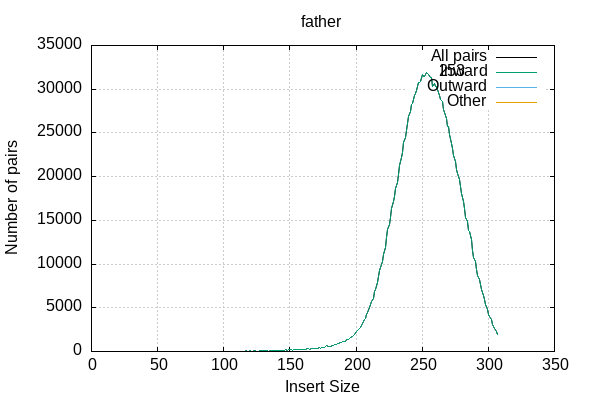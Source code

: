 
            set terminal png size 600,400 truecolor
            set output "./bamstat_plots/father-insert-size.png"
            set grid xtics ytics y2tics back lc rgb "#cccccc"
            set rmargin 5
            set label sprintf("%d",253) at 253+10,31957
            set ylabel  "Number of pairs"
            set xlabel  "Insert Size"
            set title "father"
            plot \
                '-' with lines lc rgb 'black' title 'All pairs', \
                '-' with lines title 'Inward', \
                '-' with lines title 'Outward', \
                '-' with lines title 'Other'
        0	5
1	0
2	0
3	0
4	0
5	0
6	0
7	0
8	0
9	0
10	0
11	0
12	0
13	0
14	0
15	0
16	0
17	0
18	2
19	0
20	0
21	1
22	1
23	0
24	1
25	0
26	0
27	0
28	0
29	0
30	0
31	0
32	3
33	0
34	1
35	0
36	0
37	0
38	0
39	0
40	1
41	0
42	1
43	0
44	1
45	0
46	0
47	0
48	0
49	0
50	0
51	0
52	0
53	0
54	0
55	0
56	2
57	0
58	0
59	0
60	0
61	0
62	0
63	0
64	0
65	0
66	1
67	0
68	0
69	0
70	0
71	0
72	0
73	3
74	0
75	0
76	1
77	0
78	0
79	0
80	0
81	2
82	1
83	1
84	0
85	0
86	0
87	1
88	3
89	0
90	1
91	0
92	3
93	1
94	10
95	6
96	8
97	3
98	6
99	17
100	24
101	2
102	10
103	27
104	10
105	24
106	35
107	30
108	26
109	10
110	25
111	29
112	11
113	24
114	45
115	31
116	44
117	67
118	37
119	40
120	61
121	47
122	49
123	68
124	74
125	37
126	43
127	81
128	59
129	68
130	67
131	94
132	71
133	85
134	48
135	89
136	70
137	109
138	112
139	90
140	104
141	85
142	118
143	113
144	113
145	108
146	124
147	176
148	137
149	202
150	199
151	186
152	159
153	177
154	208
155	198
156	195
157	219
158	283
159	253
160	244
161	263
162	244
163	314
164	334
165	276
166	318
167	328
168	366
169	382
170	397
171	362
172	460
173	390
174	447
175	467
176	473
177	526
178	650
179	563
180	593
181	611
182	708
183	719
184	759
185	817
186	901
187	898
188	1054
189	1013
190	1090
191	1134
192	1179
193	1359
194	1369
195	1533
196	1622
197	1708
198	1864
199	1920
200	2234
201	2380
202	2505
203	2759
204	2929
205	3164
206	3620
207	3745
208	4197
209	4404
210	5071
211	5326
212	5666
213	6100
214	6856
215	7120
216	7925
217	8580
218	9242
219	9996
220	10276
221	11071
222	11948
223	13034
224	13932
225	14518
226	15291
227	16310
228	17107
229	17774
230	18669
231	19383
232	20285
233	21249
234	22184
235	22733
236	23851
237	24517
238	25247
239	26119
240	26840
241	27419
242	28223
243	28417
244	29337
245	29476
246	29800
247	30778
248	30806
249	30881
250	31673
251	31418
252	31502
253	31957
254	31796
255	31718
256	31351
257	31345
258	30319
259	30605
260	30284
261	30343
262	29643
263	29263
264	28812
265	28649
266	27674
267	27301
268	26687
269	25735
270	25700
271	24842
272	23846
273	23206
274	22373
275	21782
276	20796
277	20311
278	19655
279	18904
280	18088
281	17167
282	16334
283	15320
284	14838
285	13856
286	13699
287	12774
288	11584
289	10746
290	10280
291	9399
292	8739
293	8239
294	7658
295	7112
296	6450
297	5934
298	5357
299	4859
300	4243
301	4008
302	3717
303	3078
304	2900
305	2583
306	2268
307	1979
end
0	0
1	0
2	0
3	0
4	0
5	0
6	0
7	0
8	0
9	0
10	0
11	0
12	0
13	0
14	0
15	0
16	0
17	0
18	0
19	0
20	0
21	0
22	0
23	0
24	0
25	0
26	0
27	0
28	0
29	0
30	0
31	0
32	0
33	0
34	0
35	0
36	0
37	0
38	0
39	0
40	0
41	0
42	0
43	0
44	0
45	0
46	0
47	0
48	0
49	0
50	0
51	0
52	0
53	0
54	0
55	0
56	0
57	0
58	0
59	0
60	0
61	0
62	0
63	0
64	0
65	0
66	0
67	0
68	0
69	0
70	0
71	0
72	0
73	0
74	0
75	0
76	0
77	0
78	0
79	0
80	0
81	0
82	0
83	1
84	0
85	0
86	0
87	0
88	3
89	0
90	1
91	0
92	3
93	1
94	6
95	6
96	7
97	3
98	6
99	15
100	7
101	2
102	10
103	27
104	10
105	24
106	35
107	30
108	26
109	10
110	25
111	27
112	11
113	24
114	42
115	31
116	43
117	65
118	35
119	40
120	61
121	47
122	49
123	67
124	74
125	37
126	43
127	81
128	59
129	67
130	67
131	94
132	71
133	85
134	48
135	86
136	70
137	109
138	112
139	90
140	104
141	85
142	118
143	113
144	112
145	108
146	124
147	174
148	136
149	202
150	199
151	185
152	159
153	176
154	208
155	198
156	195
157	219
158	283
159	253
160	244
161	263
162	244
163	314
164	334
165	276
166	318
167	328
168	365
169	380
170	397
171	362
172	460
173	390
174	447
175	467
176	472
177	526
178	650
179	561
180	593
181	611
182	708
183	719
184	759
185	817
186	901
187	898
188	1054
189	1013
190	1090
191	1134
192	1179
193	1359
194	1367
195	1531
196	1622
197	1707
198	1864
199	1920
200	2234
201	2380
202	2505
203	2759
204	2929
205	3164
206	3620
207	3741
208	4196
209	4404
210	5071
211	5326
212	5665
213	6100
214	6856
215	7120
216	7924
217	8579
218	9242
219	9996
220	10276
221	11071
222	11948
223	13034
224	13932
225	14517
226	15291
227	16310
228	17107
229	17773
230	18669
231	19381
232	20283
233	21249
234	22184
235	22733
236	23851
237	24517
238	25247
239	26119
240	26840
241	27419
242	28223
243	28417
244	29337
245	29476
246	29800
247	30778
248	30806
249	30881
250	31673
251	31418
252	31502
253	31957
254	31796
255	31718
256	31351
257	31345
258	30319
259	30605
260	30284
261	30343
262	29643
263	29263
264	28811
265	28646
266	27674
267	27301
268	26682
269	25735
270	25700
271	24842
272	23846
273	23206
274	22373
275	21782
276	20796
277	20311
278	19655
279	18904
280	18088
281	17167
282	16334
283	15320
284	14838
285	13856
286	13699
287	12774
288	11584
289	10746
290	10280
291	9399
292	8738
293	8239
294	7658
295	7112
296	6450
297	5934
298	5357
299	4859
300	4243
301	4008
302	3717
303	3078
304	2900
305	2583
306	2268
307	1979
end
0	0
1	0
2	0
3	0
4	0
5	0
6	0
7	0
8	0
9	0
10	0
11	0
12	0
13	0
14	0
15	0
16	0
17	0
18	0
19	0
20	0
21	0
22	0
23	0
24	0
25	0
26	0
27	0
28	0
29	0
30	0
31	0
32	0
33	0
34	0
35	0
36	0
37	0
38	0
39	0
40	0
41	0
42	0
43	0
44	1
45	0
46	0
47	0
48	0
49	0
50	0
51	0
52	0
53	0
54	0
55	0
56	0
57	0
58	0
59	0
60	0
61	0
62	0
63	0
64	0
65	0
66	0
67	0
68	0
69	0
70	0
71	0
72	0
73	0
74	0
75	0
76	1
77	0
78	0
79	0
80	0
81	0
82	1
83	0
84	0
85	0
86	0
87	0
88	0
89	0
90	0
91	0
92	0
93	0
94	3
95	0
96	1
97	0
98	0
99	2
100	17
101	0
102	0
103	0
104	0
105	0
106	0
107	0
108	0
109	0
110	0
111	0
112	0
113	0
114	0
115	0
116	0
117	0
118	0
119	0
120	0
121	0
122	0
123	0
124	0
125	0
126	0
127	0
128	0
129	0
130	0
131	0
132	0
133	0
134	0
135	0
136	0
137	0
138	0
139	0
140	0
141	0
142	0
143	0
144	0
145	0
146	0
147	0
148	0
149	0
150	0
151	0
152	0
153	0
154	0
155	0
156	0
157	0
158	0
159	0
160	0
161	0
162	0
163	0
164	0
165	0
166	0
167	0
168	0
169	0
170	0
171	0
172	0
173	0
174	0
175	0
176	0
177	0
178	0
179	0
180	0
181	0
182	0
183	0
184	0
185	0
186	0
187	0
188	0
189	0
190	0
191	0
192	0
193	0
194	0
195	0
196	0
197	0
198	0
199	0
200	0
201	0
202	0
203	0
204	0
205	0
206	0
207	0
208	0
209	0
210	0
211	0
212	0
213	0
214	0
215	0
216	0
217	0
218	0
219	0
220	0
221	0
222	0
223	0
224	0
225	0
226	0
227	0
228	0
229	0
230	0
231	0
232	0
233	0
234	0
235	0
236	0
237	0
238	0
239	0
240	0
241	0
242	0
243	0
244	0
245	0
246	0
247	0
248	0
249	0
250	0
251	0
252	0
253	0
254	0
255	0
256	0
257	0
258	0
259	0
260	0
261	0
262	0
263	0
264	0
265	0
266	0
267	0
268	0
269	0
270	0
271	0
272	0
273	0
274	0
275	0
276	0
277	0
278	0
279	0
280	0
281	0
282	0
283	0
284	0
285	0
286	0
287	0
288	0
289	0
290	0
291	0
292	0
293	0
294	0
295	0
296	0
297	0
298	0
299	0
300	0
301	0
302	0
303	0
304	0
305	0
306	0
307	0
end
0	5
1	0
2	0
3	0
4	0
5	0
6	0
7	0
8	0
9	0
10	0
11	0
12	0
13	0
14	0
15	0
16	0
17	0
18	2
19	0
20	0
21	1
22	1
23	0
24	1
25	0
26	0
27	0
28	0
29	0
30	0
31	0
32	3
33	0
34	1
35	0
36	0
37	0
38	0
39	0
40	1
41	0
42	1
43	0
44	0
45	0
46	0
47	0
48	0
49	0
50	0
51	0
52	0
53	0
54	0
55	0
56	2
57	0
58	0
59	0
60	0
61	0
62	0
63	0
64	0
65	0
66	1
67	0
68	0
69	0
70	0
71	0
72	0
73	3
74	0
75	0
76	0
77	0
78	0
79	0
80	0
81	2
82	0
83	0
84	0
85	0
86	0
87	1
88	0
89	0
90	0
91	0
92	0
93	0
94	1
95	0
96	0
97	0
98	0
99	0
100	0
101	0
102	0
103	0
104	0
105	0
106	0
107	0
108	0
109	0
110	0
111	2
112	0
113	0
114	3
115	0
116	1
117	2
118	2
119	0
120	0
121	0
122	0
123	1
124	0
125	0
126	0
127	0
128	0
129	1
130	0
131	0
132	0
133	0
134	0
135	3
136	0
137	0
138	0
139	0
140	0
141	0
142	0
143	0
144	1
145	0
146	0
147	2
148	1
149	0
150	0
151	1
152	0
153	1
154	0
155	0
156	0
157	0
158	0
159	0
160	0
161	0
162	0
163	0
164	0
165	0
166	0
167	0
168	1
169	2
170	0
171	0
172	0
173	0
174	0
175	0
176	1
177	0
178	0
179	2
180	0
181	0
182	0
183	0
184	0
185	0
186	0
187	0
188	0
189	0
190	0
191	0
192	0
193	0
194	2
195	2
196	0
197	1
198	0
199	0
200	0
201	0
202	0
203	0
204	0
205	0
206	0
207	4
208	1
209	0
210	0
211	0
212	1
213	0
214	0
215	0
216	1
217	1
218	0
219	0
220	0
221	0
222	0
223	0
224	0
225	1
226	0
227	0
228	0
229	1
230	0
231	2
232	2
233	0
234	0
235	0
236	0
237	0
238	0
239	0
240	0
241	0
242	0
243	0
244	0
245	0
246	0
247	0
248	0
249	0
250	0
251	0
252	0
253	0
254	0
255	0
256	0
257	0
258	0
259	0
260	0
261	0
262	0
263	0
264	1
265	3
266	0
267	0
268	5
269	0
270	0
271	0
272	0
273	0
274	0
275	0
276	0
277	0
278	0
279	0
280	0
281	0
282	0
283	0
284	0
285	0
286	0
287	0
288	0
289	0
290	0
291	0
292	1
293	0
294	0
295	0
296	0
297	0
298	0
299	0
300	0
301	0
302	0
303	0
304	0
305	0
306	0
307	0
end
